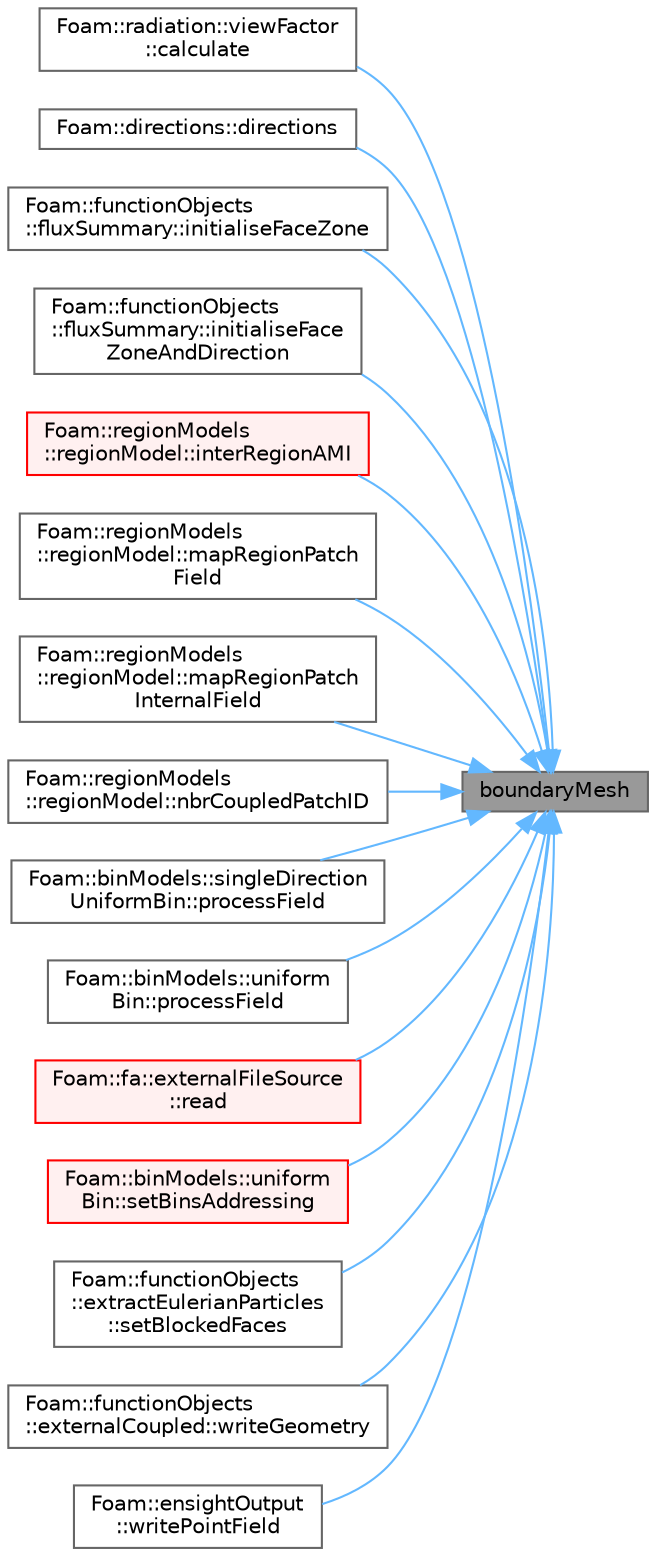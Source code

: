 digraph "boundaryMesh"
{
 // LATEX_PDF_SIZE
  bgcolor="transparent";
  edge [fontname=Helvetica,fontsize=10,labelfontname=Helvetica,labelfontsize=10];
  node [fontname=Helvetica,fontsize=10,shape=box,height=0.2,width=0.4];
  rankdir="RL";
  Node1 [id="Node000001",label="boundaryMesh",height=0.2,width=0.4,color="gray40", fillcolor="grey60", style="filled", fontcolor="black",tooltip=" "];
  Node1 -> Node2 [id="edge1_Node000001_Node000002",dir="back",color="steelblue1",style="solid",tooltip=" "];
  Node2 [id="Node000002",label="Foam::radiation::viewFactor\l::calculate",height=0.2,width=0.4,color="grey40", fillcolor="white", style="filled",URL="$classFoam_1_1radiation_1_1viewFactor.html#afe1d8348c24e6589bc7c0b3f689316a7",tooltip=" "];
  Node1 -> Node3 [id="edge2_Node000001_Node000003",dir="back",color="steelblue1",style="solid",tooltip=" "];
  Node3 [id="Node000003",label="Foam::directions::directions",height=0.2,width=0.4,color="grey40", fillcolor="white", style="filled",URL="$classFoam_1_1directions.html#a2f7e22061e5c8bb12afd3cae07fb55f9",tooltip=" "];
  Node1 -> Node4 [id="edge3_Node000001_Node000004",dir="back",color="steelblue1",style="solid",tooltip=" "];
  Node4 [id="Node000004",label="Foam::functionObjects\l::fluxSummary::initialiseFaceZone",height=0.2,width=0.4,color="grey40", fillcolor="white", style="filled",URL="$classFoam_1_1functionObjects_1_1fluxSummary.html#afdea96e6607c94385a98497826532686",tooltip=" "];
  Node1 -> Node5 [id="edge4_Node000001_Node000005",dir="back",color="steelblue1",style="solid",tooltip=" "];
  Node5 [id="Node000005",label="Foam::functionObjects\l::fluxSummary::initialiseFace\lZoneAndDirection",height=0.2,width=0.4,color="grey40", fillcolor="white", style="filled",URL="$classFoam_1_1functionObjects_1_1fluxSummary.html#a0e81dec5f327b93bc9b5a3ff721ac070",tooltip=" "];
  Node1 -> Node6 [id="edge5_Node000001_Node000006",dir="back",color="steelblue1",style="solid",tooltip=" "];
  Node6 [id="Node000006",label="Foam::regionModels\l::regionModel::interRegionAMI",height=0.2,width=0.4,color="red", fillcolor="#FFF0F0", style="filled",URL="$classFoam_1_1regionModels_1_1regionModel.html#a3d907db8ea3b376606581a8ca0eefc90",tooltip=" "];
  Node1 -> Node8 [id="edge6_Node000001_Node000008",dir="back",color="steelblue1",style="solid",tooltip=" "];
  Node8 [id="Node000008",label="Foam::regionModels\l::regionModel::mapRegionPatch\lField",height=0.2,width=0.4,color="grey40", fillcolor="white", style="filled",URL="$classFoam_1_1regionModels_1_1regionModel.html#a8b079d626b918a8dda52287d7ec27bbb",tooltip=" "];
  Node1 -> Node9 [id="edge7_Node000001_Node000009",dir="back",color="steelblue1",style="solid",tooltip=" "];
  Node9 [id="Node000009",label="Foam::regionModels\l::regionModel::mapRegionPatch\lInternalField",height=0.2,width=0.4,color="grey40", fillcolor="white", style="filled",URL="$classFoam_1_1regionModels_1_1regionModel.html#a7700fd560264e8bb36c6a8fe3620713c",tooltip=" "];
  Node1 -> Node10 [id="edge8_Node000001_Node000010",dir="back",color="steelblue1",style="solid",tooltip=" "];
  Node10 [id="Node000010",label="Foam::regionModels\l::regionModel::nbrCoupledPatchID",height=0.2,width=0.4,color="grey40", fillcolor="white", style="filled",URL="$classFoam_1_1regionModels_1_1regionModel.html#a311bffc7aa460305c0da6fcd3c214e18",tooltip=" "];
  Node1 -> Node11 [id="edge9_Node000001_Node000011",dir="back",color="steelblue1",style="solid",tooltip=" "];
  Node11 [id="Node000011",label="Foam::binModels::singleDirection\lUniformBin::processField",height=0.2,width=0.4,color="grey40", fillcolor="white", style="filled",URL="$classFoam_1_1binModels_1_1singleDirectionUniformBin.html#a9a3d9b4fb95f1ad2df7835c67e4bffe5",tooltip=" "];
  Node1 -> Node12 [id="edge10_Node000001_Node000012",dir="back",color="steelblue1",style="solid",tooltip=" "];
  Node12 [id="Node000012",label="Foam::binModels::uniform\lBin::processField",height=0.2,width=0.4,color="grey40", fillcolor="white", style="filled",URL="$classFoam_1_1binModels_1_1uniformBin.html#a9a3d9b4fb95f1ad2df7835c67e4bffe5",tooltip=" "];
  Node1 -> Node13 [id="edge11_Node000001_Node000013",dir="back",color="steelblue1",style="solid",tooltip=" "];
  Node13 [id="Node000013",label="Foam::fa::externalFileSource\l::read",height=0.2,width=0.4,color="red", fillcolor="#FFF0F0", style="filled",URL="$classFoam_1_1fa_1_1externalFileSource.html#a6ce0c64db98eb6144d363dbfc86104eb",tooltip=" "];
  Node1 -> Node15 [id="edge12_Node000001_Node000015",dir="back",color="steelblue1",style="solid",tooltip=" "];
  Node15 [id="Node000015",label="Foam::binModels::uniform\lBin::setBinsAddressing",height=0.2,width=0.4,color="red", fillcolor="#FFF0F0", style="filled",URL="$classFoam_1_1binModels_1_1uniformBin.html#a045ddd7e86a94de8f25469d069bd54ca",tooltip=" "];
  Node1 -> Node17 [id="edge13_Node000001_Node000017",dir="back",color="steelblue1",style="solid",tooltip=" "];
  Node17 [id="Node000017",label="Foam::functionObjects\l::extractEulerianParticles\l::setBlockedFaces",height=0.2,width=0.4,color="grey40", fillcolor="white", style="filled",URL="$classFoam_1_1functionObjects_1_1extractEulerianParticles.html#a1f66922f1df56bf21d5a5597d330496d",tooltip=" "];
  Node1 -> Node18 [id="edge14_Node000001_Node000018",dir="back",color="steelblue1",style="solid",tooltip=" "];
  Node18 [id="Node000018",label="Foam::functionObjects\l::externalCoupled::writeGeometry",height=0.2,width=0.4,color="grey40", fillcolor="white", style="filled",URL="$classFoam_1_1functionObjects_1_1externalCoupled.html#a1063d7a675858ee0e647e36abbefe463",tooltip=" "];
  Node1 -> Node19 [id="edge15_Node000001_Node000019",dir="back",color="steelblue1",style="solid",tooltip=" "];
  Node19 [id="Node000019",label="Foam::ensightOutput\l::writePointField",height=0.2,width=0.4,color="grey40", fillcolor="white", style="filled",URL="$namespaceFoam_1_1ensightOutput.html#acac69be5ad7b67e88ef1ecbd095817b3",tooltip=" "];
}
